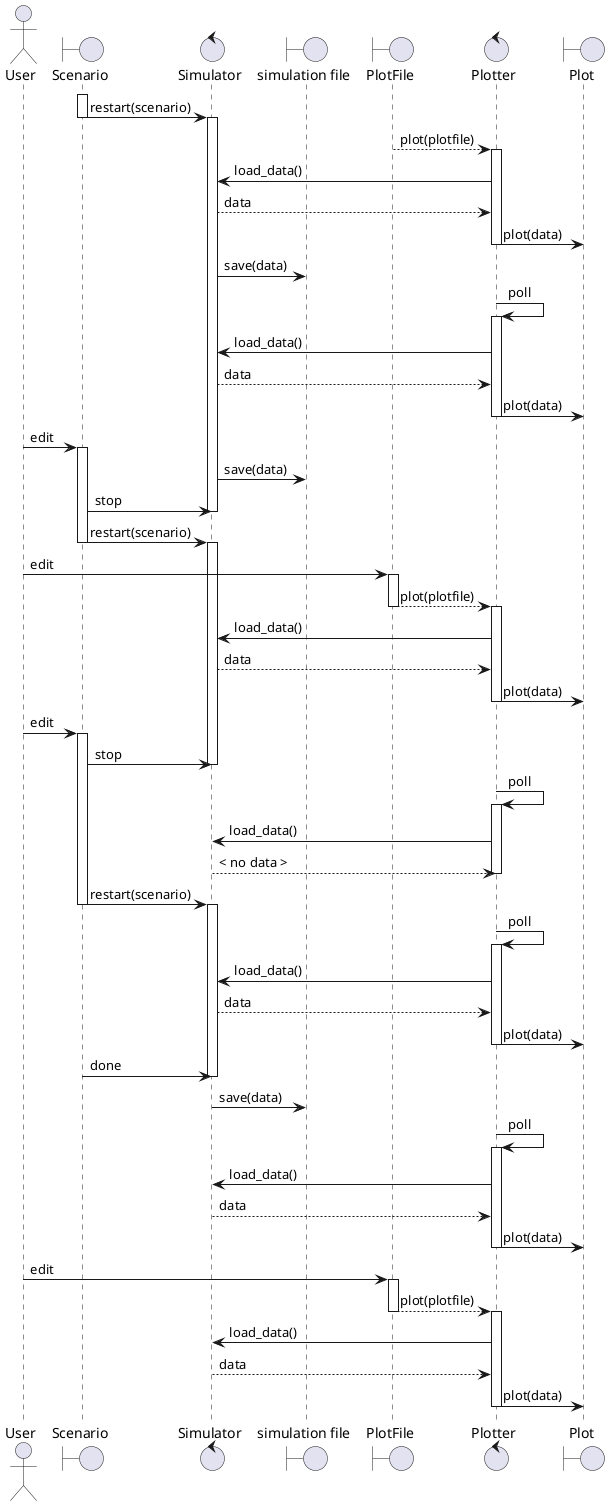@startuml Sequence

actor User
boundary Scenario
control Simulator
boundary "simulation file" as simf
boundary "PlotFile" as plotf
control Plotter
boundary Plot

' Inital run

activate Scenario
Scenario -> Simulator: restart(scenario)
deactivate Scenario
activate Simulator

Plotter <-- plotf: plot(plotfile)
activate Plotter
Plotter -> Simulator: load_data()
Plotter <-- Simulator: data
Plotter -> Plot: plot(data)
deactivate Plotter

Simulator -> simf: save(data)

Plotter -> Plotter: poll
activate Plotter
Plotter -> Simulator: load_data()
Plotter <-- Simulator: data
Plotter -> Plot: plot(data)
deactivate Plotter


' Restart after scenario edit

User -> Scenario: edit
activate Scenario

Simulator -> simf: save(data)

Scenario -> Simulator: stop
deactivate Simulator
Scenario -> Simulator: restart(scenario)
deactivate Scenario
activate Simulator


' User edits plot file

User -> plotf: edit
activate plotf
Plotter <-- plotf: plot(plotfile)
deactivate plotf
activate Plotter
Plotter -> Simulator: load_data()
Plotter <-- Simulator: data
Plotter -> Plot: plot(data)
deactivate Plotter


' User edits scenario, plotter tries to plot at the same time
User -> Scenario: edit
activate Scenario
Scenario -> Simulator: stop
deactivate Simulator

' Plotter poll returns no data
Plotter -> Plotter: poll
activate Plotter
Plotter -> Simulator: load_data()
Plotter <-- Simulator: < no data >
deactivate Plotter


Scenario -> Simulator: restart(scenario)
deactivate Scenario
activate Simulator


Plotter -> Plotter: poll
activate Plotter
Plotter -> Simulator: load_data()
Plotter <-- Simulator: data
Plotter -> Plot: plot(data)
deactivate Plotter

Scenario -> Simulator: done
deactivate Simulator
Simulator -> simf: save(data)

Plotter -> Plotter: poll
activate Plotter
Plotter -> Simulator: load_data()
Plotter <-- Simulator: data
Plotter -> Plot: plot(data)
deactivate Plotter


' User edits plot file

User -> plotf: edit
activate plotf
Plotter <-- plotf: plot(plotfile)
deactivate plotf
activate Plotter
Plotter -> Simulator: load_data()
Plotter <-- Simulator: data
Plotter -> Plot: plot(data)
deactivate Plotter

@enduml